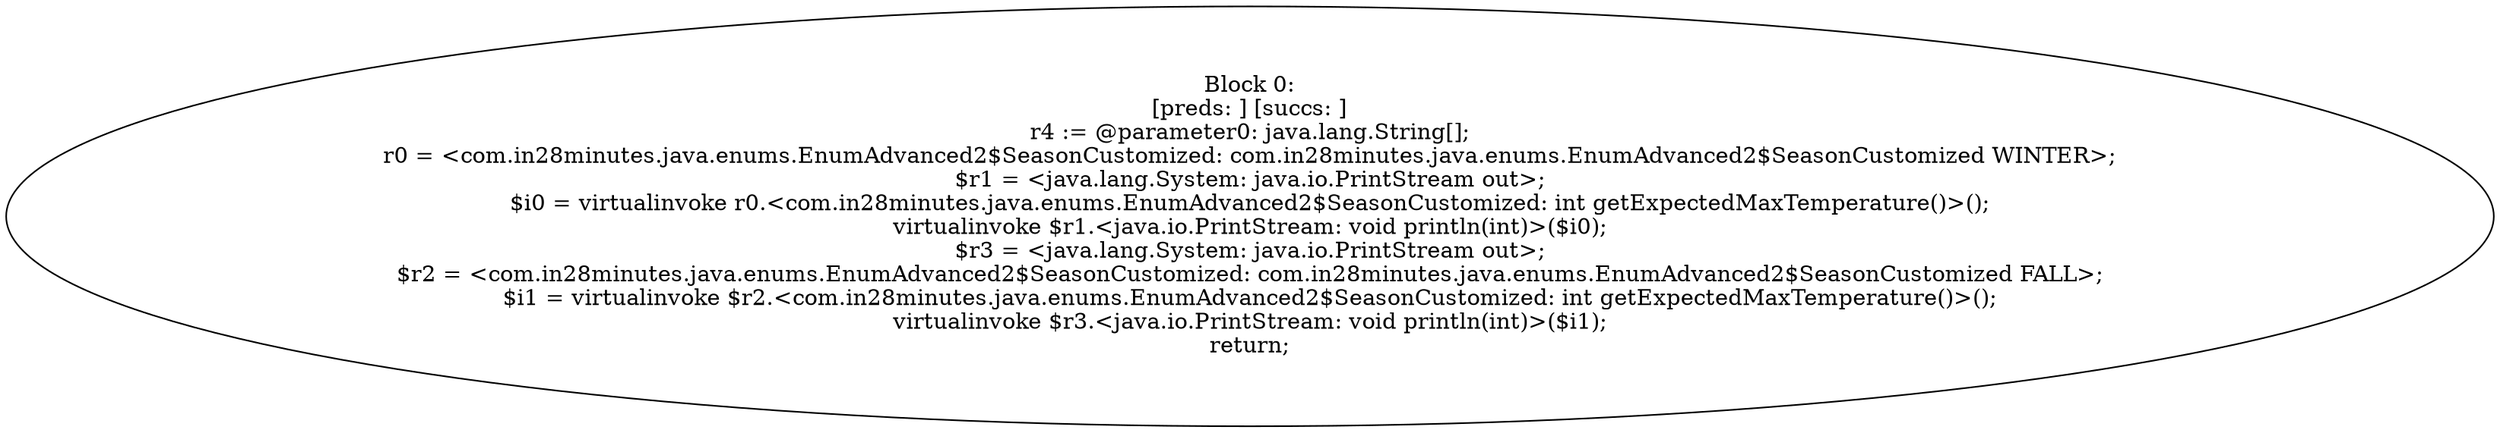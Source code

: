 digraph "unitGraph" {
    "Block 0:
[preds: ] [succs: ]
r4 := @parameter0: java.lang.String[];
r0 = <com.in28minutes.java.enums.EnumAdvanced2$SeasonCustomized: com.in28minutes.java.enums.EnumAdvanced2$SeasonCustomized WINTER>;
$r1 = <java.lang.System: java.io.PrintStream out>;
$i0 = virtualinvoke r0.<com.in28minutes.java.enums.EnumAdvanced2$SeasonCustomized: int getExpectedMaxTemperature()>();
virtualinvoke $r1.<java.io.PrintStream: void println(int)>($i0);
$r3 = <java.lang.System: java.io.PrintStream out>;
$r2 = <com.in28minutes.java.enums.EnumAdvanced2$SeasonCustomized: com.in28minutes.java.enums.EnumAdvanced2$SeasonCustomized FALL>;
$i1 = virtualinvoke $r2.<com.in28minutes.java.enums.EnumAdvanced2$SeasonCustomized: int getExpectedMaxTemperature()>();
virtualinvoke $r3.<java.io.PrintStream: void println(int)>($i1);
return;
"
}
